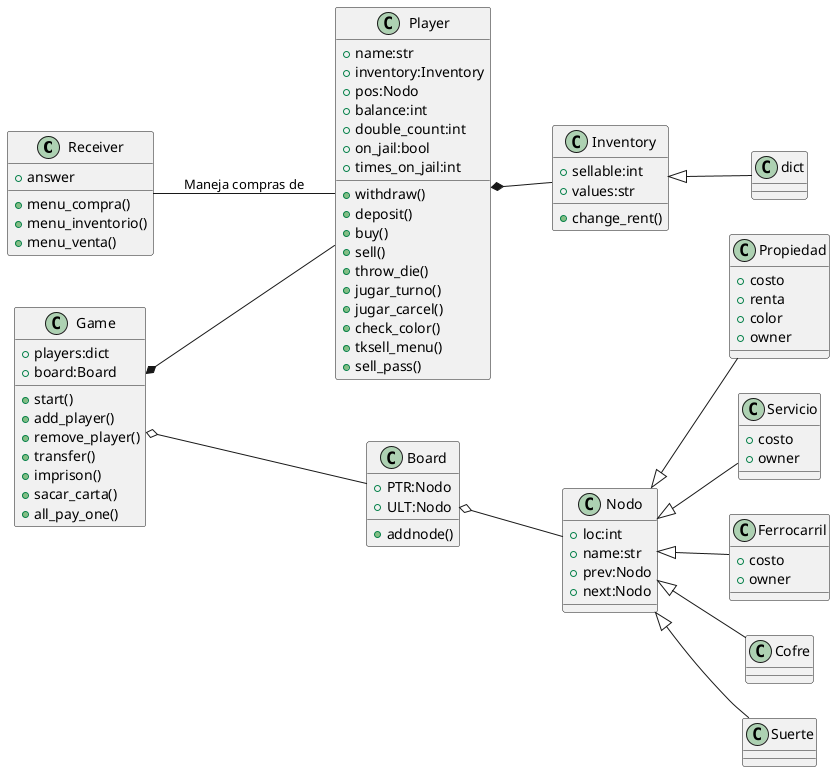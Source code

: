 @startuml
class Receiver{
+answer
+menu_compra()
+menu_inventorio()
+menu_venta()
}

left to right direction
class Inventory{
+sellable:int
+values:str
+change_rent()
}

class Player{
+name:str
+inventory:Inventory
+pos:Nodo
+balance:int
+double_count:int
+on_jail:bool
+times_on_jail:int
+withdraw()
+deposit()
+buy()
+sell()
+throw_die()
+jugar_turno()
+jugar_carcel()
+check_color()
+tksell_menu()
+sell_pass()
}
class dict{
}
class Game{
+players:dict
+board:Board
+start()
+add_player()
+remove_player()
+transfer()
+imprison()
+sacar_carta()
+all_pay_one()
}

class Board{
+PTR:Nodo
+ULT:Nodo
+addnode()
}

class Nodo{
+loc:int
+name:str
+prev:Nodo
+next:Nodo
}
class Propiedad{
+costo
+renta
+color
+owner
}
class Servicio{
+costo
+owner
}
class Ferrocarril{
+costo
+owner
}
Player*--Inventory
Game *--Player
Game o-- Board
Board o-- Nodo
Inventory <|-- dict
Nodo <|-- Propiedad
Nodo <|-- Ferrocarril
Nodo <|-- Servicio
Nodo <|-- Cofre
Nodo <|-- Suerte
Receiver -- Player : Maneja compras de
@enduml